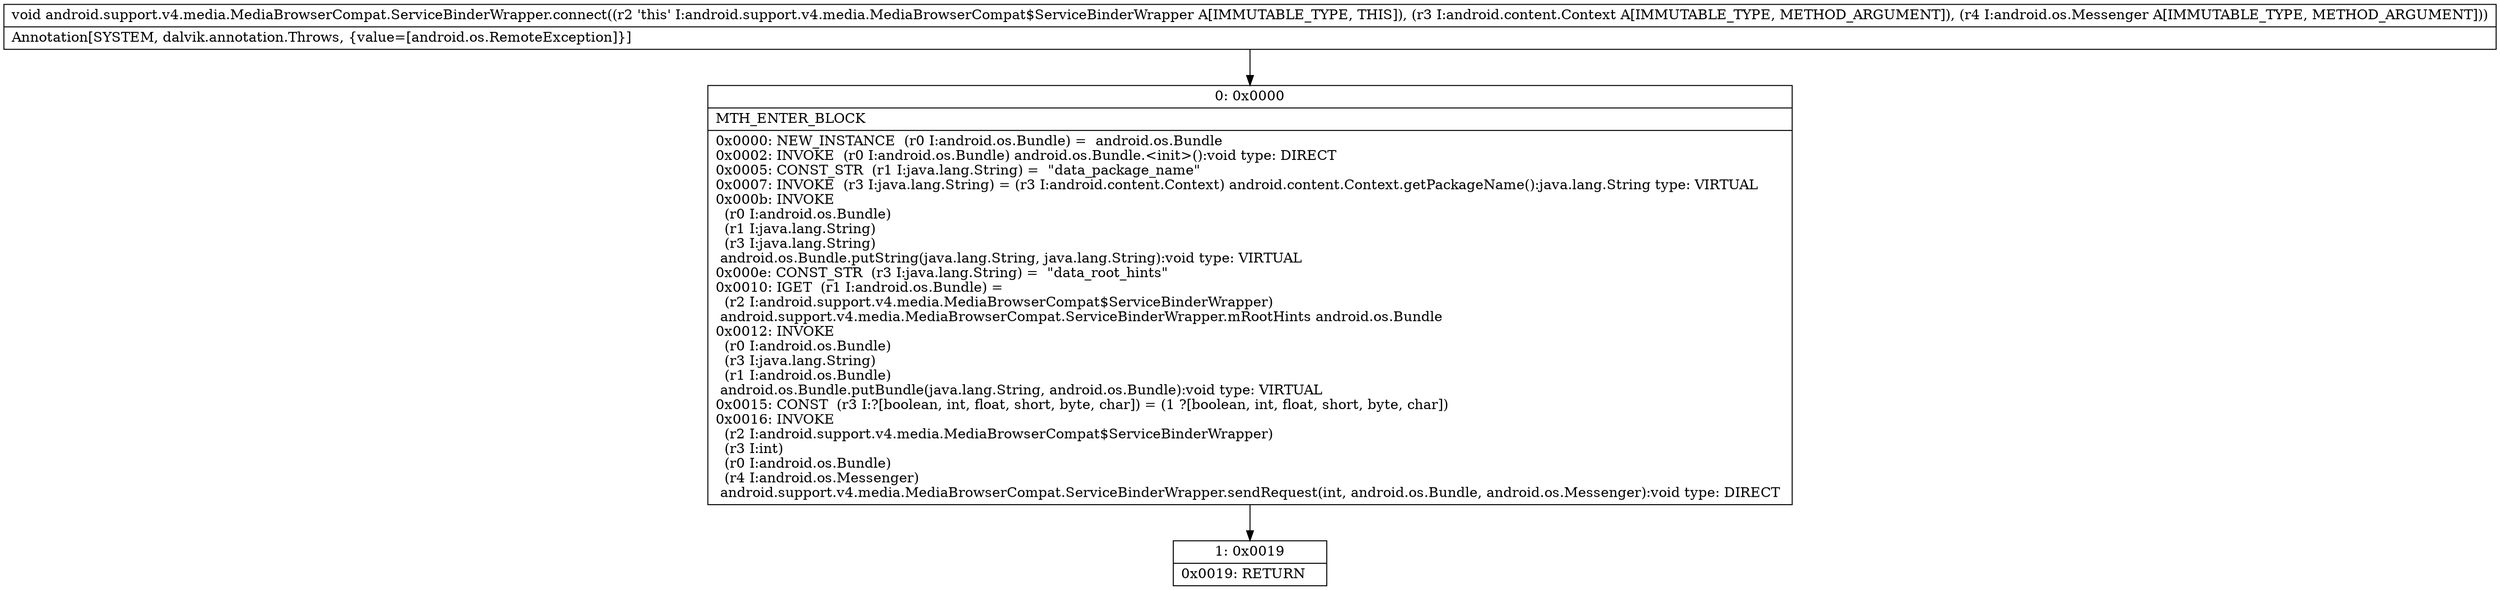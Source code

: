 digraph "CFG forandroid.support.v4.media.MediaBrowserCompat.ServiceBinderWrapper.connect(Landroid\/content\/Context;Landroid\/os\/Messenger;)V" {
Node_0 [shape=record,label="{0\:\ 0x0000|MTH_ENTER_BLOCK\l|0x0000: NEW_INSTANCE  (r0 I:android.os.Bundle) =  android.os.Bundle \l0x0002: INVOKE  (r0 I:android.os.Bundle) android.os.Bundle.\<init\>():void type: DIRECT \l0x0005: CONST_STR  (r1 I:java.lang.String) =  \"data_package_name\" \l0x0007: INVOKE  (r3 I:java.lang.String) = (r3 I:android.content.Context) android.content.Context.getPackageName():java.lang.String type: VIRTUAL \l0x000b: INVOKE  \l  (r0 I:android.os.Bundle)\l  (r1 I:java.lang.String)\l  (r3 I:java.lang.String)\l android.os.Bundle.putString(java.lang.String, java.lang.String):void type: VIRTUAL \l0x000e: CONST_STR  (r3 I:java.lang.String) =  \"data_root_hints\" \l0x0010: IGET  (r1 I:android.os.Bundle) = \l  (r2 I:android.support.v4.media.MediaBrowserCompat$ServiceBinderWrapper)\l android.support.v4.media.MediaBrowserCompat.ServiceBinderWrapper.mRootHints android.os.Bundle \l0x0012: INVOKE  \l  (r0 I:android.os.Bundle)\l  (r3 I:java.lang.String)\l  (r1 I:android.os.Bundle)\l android.os.Bundle.putBundle(java.lang.String, android.os.Bundle):void type: VIRTUAL \l0x0015: CONST  (r3 I:?[boolean, int, float, short, byte, char]) = (1 ?[boolean, int, float, short, byte, char]) \l0x0016: INVOKE  \l  (r2 I:android.support.v4.media.MediaBrowserCompat$ServiceBinderWrapper)\l  (r3 I:int)\l  (r0 I:android.os.Bundle)\l  (r4 I:android.os.Messenger)\l android.support.v4.media.MediaBrowserCompat.ServiceBinderWrapper.sendRequest(int, android.os.Bundle, android.os.Messenger):void type: DIRECT \l}"];
Node_1 [shape=record,label="{1\:\ 0x0019|0x0019: RETURN   \l}"];
MethodNode[shape=record,label="{void android.support.v4.media.MediaBrowserCompat.ServiceBinderWrapper.connect((r2 'this' I:android.support.v4.media.MediaBrowserCompat$ServiceBinderWrapper A[IMMUTABLE_TYPE, THIS]), (r3 I:android.content.Context A[IMMUTABLE_TYPE, METHOD_ARGUMENT]), (r4 I:android.os.Messenger A[IMMUTABLE_TYPE, METHOD_ARGUMENT]))  | Annotation[SYSTEM, dalvik.annotation.Throws, \{value=[android.os.RemoteException]\}]\l}"];
MethodNode -> Node_0;
Node_0 -> Node_1;
}

